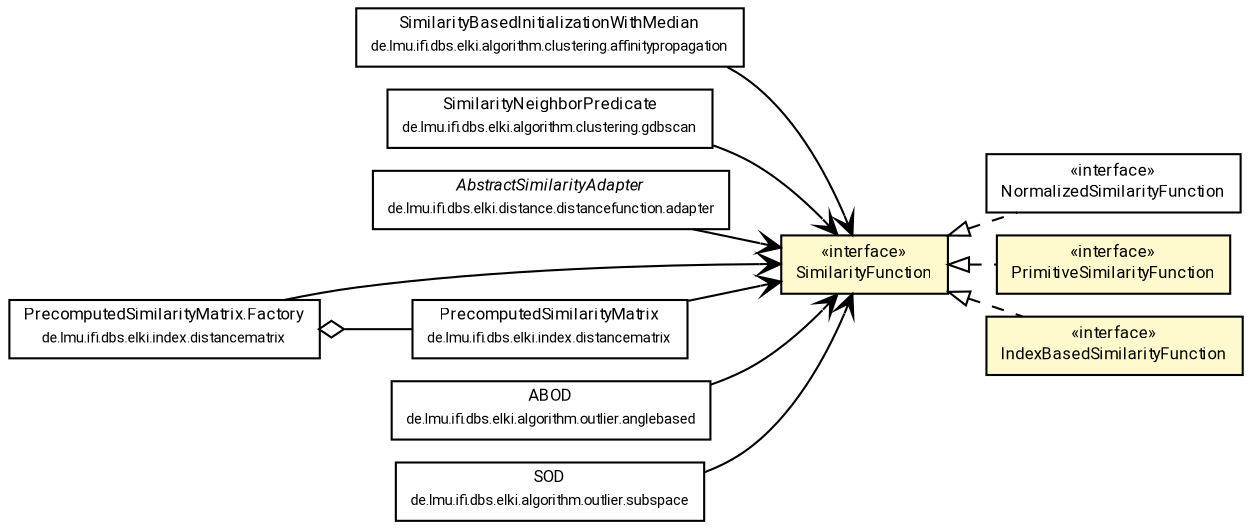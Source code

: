 #!/usr/local/bin/dot
#
# Class diagram 
# Generated by UMLGraph version R5_7_2-60-g0e99a6 (http://www.spinellis.gr/umlgraph/)
#

digraph G {
	graph [fontnames="svg"]
	edge [fontname="Roboto",fontsize=7,labelfontname="Roboto",labelfontsize=7,color="black"];
	node [fontname="Roboto",fontcolor="black",fontsize=8,shape=plaintext,margin=0,width=0,height=0];
	nodesep=0.15;
	ranksep=0.25;
	rankdir=LR;
	// de.lmu.ifi.dbs.elki.algorithm.clustering.affinitypropagation.SimilarityBasedInitializationWithMedian<O>
	c9380770 [label=<<table title="de.lmu.ifi.dbs.elki.algorithm.clustering.affinitypropagation.SimilarityBasedInitializationWithMedian" border="0" cellborder="1" cellspacing="0" cellpadding="2" href="../../algorithm/clustering/affinitypropagation/SimilarityBasedInitializationWithMedian.html" target="_parent">
		<tr><td><table border="0" cellspacing="0" cellpadding="1">
		<tr><td align="center" balign="center"> <font face="Roboto">SimilarityBasedInitializationWithMedian</font> </td></tr>
		<tr><td align="center" balign="center"> <font face="Roboto" point-size="7.0">de.lmu.ifi.dbs.elki.algorithm.clustering.affinitypropagation</font> </td></tr>
		</table></td></tr>
		</table>>, URL="../../algorithm/clustering/affinitypropagation/SimilarityBasedInitializationWithMedian.html"];
	// de.lmu.ifi.dbs.elki.algorithm.clustering.gdbscan.SimilarityNeighborPredicate<O>
	c9381083 [label=<<table title="de.lmu.ifi.dbs.elki.algorithm.clustering.gdbscan.SimilarityNeighborPredicate" border="0" cellborder="1" cellspacing="0" cellpadding="2" href="../../algorithm/clustering/gdbscan/SimilarityNeighborPredicate.html" target="_parent">
		<tr><td><table border="0" cellspacing="0" cellpadding="1">
		<tr><td align="center" balign="center"> <font face="Roboto">SimilarityNeighborPredicate</font> </td></tr>
		<tr><td align="center" balign="center"> <font face="Roboto" point-size="7.0">de.lmu.ifi.dbs.elki.algorithm.clustering.gdbscan</font> </td></tr>
		</table></td></tr>
		</table>>, URL="../../algorithm/clustering/gdbscan/SimilarityNeighborPredicate.html"];
	// de.lmu.ifi.dbs.elki.distance.similarityfunction.SimilarityFunction<O>
	c9381253 [label=<<table title="de.lmu.ifi.dbs.elki.distance.similarityfunction.SimilarityFunction" border="0" cellborder="1" cellspacing="0" cellpadding="2" bgcolor="lemonChiffon" href="SimilarityFunction.html" target="_parent">
		<tr><td><table border="0" cellspacing="0" cellpadding="1">
		<tr><td align="center" balign="center"> &#171;interface&#187; </td></tr>
		<tr><td align="center" balign="center"> <font face="Roboto">SimilarityFunction</font> </td></tr>
		</table></td></tr>
		</table>>, URL="SimilarityFunction.html"];
	// de.lmu.ifi.dbs.elki.distance.similarityfunction.NormalizedSimilarityFunction<O>
	c9381254 [label=<<table title="de.lmu.ifi.dbs.elki.distance.similarityfunction.NormalizedSimilarityFunction" border="0" cellborder="1" cellspacing="0" cellpadding="2" href="NormalizedSimilarityFunction.html" target="_parent">
		<tr><td><table border="0" cellspacing="0" cellpadding="1">
		<tr><td align="center" balign="center"> &#171;interface&#187; </td></tr>
		<tr><td align="center" balign="center"> <font face="Roboto">NormalizedSimilarityFunction</font> </td></tr>
		</table></td></tr>
		</table>>, URL="NormalizedSimilarityFunction.html"];
	// de.lmu.ifi.dbs.elki.distance.similarityfunction.PrimitiveSimilarityFunction<O>
	c9381255 [label=<<table title="de.lmu.ifi.dbs.elki.distance.similarityfunction.PrimitiveSimilarityFunction" border="0" cellborder="1" cellspacing="0" cellpadding="2" bgcolor="LemonChiffon" href="PrimitiveSimilarityFunction.html" target="_parent">
		<tr><td><table border="0" cellspacing="0" cellpadding="1">
		<tr><td align="center" balign="center"> &#171;interface&#187; </td></tr>
		<tr><td align="center" balign="center"> <font face="Roboto">PrimitiveSimilarityFunction</font> </td></tr>
		</table></td></tr>
		</table>>, URL="PrimitiveSimilarityFunction.html"];
	// de.lmu.ifi.dbs.elki.distance.distancefunction.adapter.AbstractSimilarityAdapter<O>
	c9382318 [label=<<table title="de.lmu.ifi.dbs.elki.distance.distancefunction.adapter.AbstractSimilarityAdapter" border="0" cellborder="1" cellspacing="0" cellpadding="2" href="../distancefunction/adapter/AbstractSimilarityAdapter.html" target="_parent">
		<tr><td><table border="0" cellspacing="0" cellpadding="1">
		<tr><td align="center" balign="center"> <font face="Roboto"><i>AbstractSimilarityAdapter</i></font> </td></tr>
		<tr><td align="center" balign="center"> <font face="Roboto" point-size="7.0">de.lmu.ifi.dbs.elki.distance.distancefunction.adapter</font> </td></tr>
		</table></td></tr>
		</table>>, URL="../distancefunction/adapter/AbstractSimilarityAdapter.html"];
	// de.lmu.ifi.dbs.elki.distance.similarityfunction.IndexBasedSimilarityFunction<O>
	c9382330 [label=<<table title="de.lmu.ifi.dbs.elki.distance.similarityfunction.IndexBasedSimilarityFunction" border="0" cellborder="1" cellspacing="0" cellpadding="2" bgcolor="LemonChiffon" href="IndexBasedSimilarityFunction.html" target="_parent">
		<tr><td><table border="0" cellspacing="0" cellpadding="1">
		<tr><td align="center" balign="center"> &#171;interface&#187; </td></tr>
		<tr><td align="center" balign="center"> <font face="Roboto">IndexBasedSimilarityFunction</font> </td></tr>
		</table></td></tr>
		</table>>, URL="IndexBasedSimilarityFunction.html"];
	// de.lmu.ifi.dbs.elki.index.distancematrix.PrecomputedSimilarityMatrix<O>
	c9382482 [label=<<table title="de.lmu.ifi.dbs.elki.index.distancematrix.PrecomputedSimilarityMatrix" border="0" cellborder="1" cellspacing="0" cellpadding="2" href="../../index/distancematrix/PrecomputedSimilarityMatrix.html" target="_parent">
		<tr><td><table border="0" cellspacing="0" cellpadding="1">
		<tr><td align="center" balign="center"> <font face="Roboto">PrecomputedSimilarityMatrix</font> </td></tr>
		<tr><td align="center" balign="center"> <font face="Roboto" point-size="7.0">de.lmu.ifi.dbs.elki.index.distancematrix</font> </td></tr>
		</table></td></tr>
		</table>>, URL="../../index/distancematrix/PrecomputedSimilarityMatrix.html"];
	// de.lmu.ifi.dbs.elki.index.distancematrix.PrecomputedSimilarityMatrix.Factory<O>
	c9382485 [label=<<table title="de.lmu.ifi.dbs.elki.index.distancematrix.PrecomputedSimilarityMatrix.Factory" border="0" cellborder="1" cellspacing="0" cellpadding="2" href="../../index/distancematrix/PrecomputedSimilarityMatrix.Factory.html" target="_parent">
		<tr><td><table border="0" cellspacing="0" cellpadding="1">
		<tr><td align="center" balign="center"> <font face="Roboto">PrecomputedSimilarityMatrix.Factory</font> </td></tr>
		<tr><td align="center" balign="center"> <font face="Roboto" point-size="7.0">de.lmu.ifi.dbs.elki.index.distancematrix</font> </td></tr>
		</table></td></tr>
		</table>>, URL="../../index/distancematrix/PrecomputedSimilarityMatrix.Factory.html"];
	// de.lmu.ifi.dbs.elki.algorithm.outlier.anglebased.ABOD<V extends de.lmu.ifi.dbs.elki.data.NumberVector>
	c9383064 [label=<<table title="de.lmu.ifi.dbs.elki.algorithm.outlier.anglebased.ABOD" border="0" cellborder="1" cellspacing="0" cellpadding="2" href="../../algorithm/outlier/anglebased/ABOD.html" target="_parent">
		<tr><td><table border="0" cellspacing="0" cellpadding="1">
		<tr><td align="center" balign="center"> <font face="Roboto">ABOD</font> </td></tr>
		<tr><td align="center" balign="center"> <font face="Roboto" point-size="7.0">de.lmu.ifi.dbs.elki.algorithm.outlier.anglebased</font> </td></tr>
		</table></td></tr>
		</table>>, URL="../../algorithm/outlier/anglebased/ABOD.html"];
	// de.lmu.ifi.dbs.elki.algorithm.outlier.subspace.SOD<V extends de.lmu.ifi.dbs.elki.data.NumberVector>
	c9383161 [label=<<table title="de.lmu.ifi.dbs.elki.algorithm.outlier.subspace.SOD" border="0" cellborder="1" cellspacing="0" cellpadding="2" href="../../algorithm/outlier/subspace/SOD.html" target="_parent">
		<tr><td><table border="0" cellspacing="0" cellpadding="1">
		<tr><td align="center" balign="center"> <font face="Roboto">SOD</font> </td></tr>
		<tr><td align="center" balign="center"> <font face="Roboto" point-size="7.0">de.lmu.ifi.dbs.elki.algorithm.outlier.subspace</font> </td></tr>
		</table></td></tr>
		</table>>, URL="../../algorithm/outlier/subspace/SOD.html"];
	// de.lmu.ifi.dbs.elki.distance.similarityfunction.NormalizedSimilarityFunction<O> implements de.lmu.ifi.dbs.elki.distance.similarityfunction.SimilarityFunction<O>
	c9381253 -> c9381254 [arrowtail=empty,style=dashed,dir=back,weight=9];
	// de.lmu.ifi.dbs.elki.distance.similarityfunction.PrimitiveSimilarityFunction<O> implements de.lmu.ifi.dbs.elki.distance.similarityfunction.SimilarityFunction<O>
	c9381253 -> c9381255 [arrowtail=empty,style=dashed,dir=back,weight=9];
	// de.lmu.ifi.dbs.elki.distance.similarityfunction.IndexBasedSimilarityFunction<O> implements de.lmu.ifi.dbs.elki.distance.similarityfunction.SimilarityFunction<O>
	c9381253 -> c9382330 [arrowtail=empty,style=dashed,dir=back,weight=9];
	// de.lmu.ifi.dbs.elki.index.distancematrix.PrecomputedSimilarityMatrix.Factory<O> has de.lmu.ifi.dbs.elki.index.distancematrix.PrecomputedSimilarityMatrix<O>
	c9382485 -> c9382482 [arrowhead=none,arrowtail=ediamond,dir=back,weight=4];
	// de.lmu.ifi.dbs.elki.algorithm.clustering.affinitypropagation.SimilarityBasedInitializationWithMedian<O> navassoc de.lmu.ifi.dbs.elki.distance.similarityfunction.SimilarityFunction<O>
	c9380770 -> c9381253 [arrowhead=open,weight=1];
	// de.lmu.ifi.dbs.elki.algorithm.clustering.gdbscan.SimilarityNeighborPredicate<O> navassoc de.lmu.ifi.dbs.elki.distance.similarityfunction.SimilarityFunction<O>
	c9381083 -> c9381253 [arrowhead=open,weight=1];
	// de.lmu.ifi.dbs.elki.distance.distancefunction.adapter.AbstractSimilarityAdapter<O> navassoc de.lmu.ifi.dbs.elki.distance.similarityfunction.SimilarityFunction<O>
	c9382318 -> c9381253 [arrowhead=open,weight=1];
	// de.lmu.ifi.dbs.elki.index.distancematrix.PrecomputedSimilarityMatrix<O> navassoc de.lmu.ifi.dbs.elki.distance.similarityfunction.SimilarityFunction<O>
	c9382482 -> c9381253 [arrowhead=open,weight=1];
	// de.lmu.ifi.dbs.elki.index.distancematrix.PrecomputedSimilarityMatrix.Factory<O> navassoc de.lmu.ifi.dbs.elki.distance.similarityfunction.SimilarityFunction<O>
	c9382485 -> c9381253 [arrowhead=open,weight=1];
	// de.lmu.ifi.dbs.elki.algorithm.outlier.anglebased.ABOD<V extends de.lmu.ifi.dbs.elki.data.NumberVector> navassoc de.lmu.ifi.dbs.elki.distance.similarityfunction.SimilarityFunction<O>
	c9383064 -> c9381253 [arrowhead=open,weight=1];
	// de.lmu.ifi.dbs.elki.algorithm.outlier.subspace.SOD<V extends de.lmu.ifi.dbs.elki.data.NumberVector> navassoc de.lmu.ifi.dbs.elki.distance.similarityfunction.SimilarityFunction<O>
	c9383161 -> c9381253 [arrowhead=open,weight=1];
}

